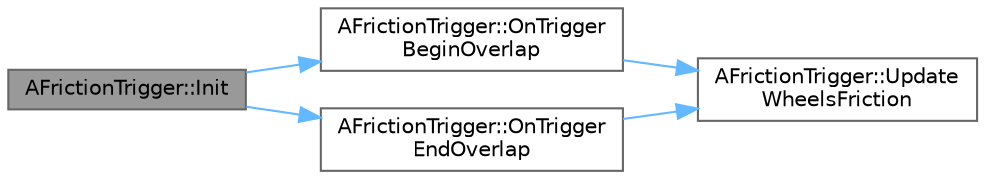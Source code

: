 digraph "AFrictionTrigger::Init"
{
 // INTERACTIVE_SVG=YES
 // LATEX_PDF_SIZE
  bgcolor="transparent";
  edge [fontname=Helvetica,fontsize=10,labelfontname=Helvetica,labelfontsize=10];
  node [fontname=Helvetica,fontsize=10,shape=box,height=0.2,width=0.4];
  rankdir="LR";
  Node1 [id="Node000001",label="AFrictionTrigger::Init",height=0.2,width=0.4,color="gray40", fillcolor="grey60", style="filled", fontcolor="black",tooltip=" "];
  Node1 -> Node2 [id="edge1_Node000001_Node000002",color="steelblue1",style="solid",tooltip=" "];
  Node2 [id="Node000002",label="AFrictionTrigger::OnTrigger\lBeginOverlap",height=0.2,width=0.4,color="grey40", fillcolor="white", style="filled",URL="$dc/db9/classAFrictionTrigger.html#a385c11c7c9087a1008ddb822d5abce9c",tooltip=" "];
  Node2 -> Node3 [id="edge2_Node000002_Node000003",color="steelblue1",style="solid",tooltip=" "];
  Node3 [id="Node000003",label="AFrictionTrigger::Update\lWheelsFriction",height=0.2,width=0.4,color="grey40", fillcolor="white", style="filled",URL="$dc/db9/classAFrictionTrigger.html#ab844c0c19a175e72d9ed6a063604f20a",tooltip=" "];
  Node1 -> Node4 [id="edge3_Node000001_Node000004",color="steelblue1",style="solid",tooltip=" "];
  Node4 [id="Node000004",label="AFrictionTrigger::OnTrigger\lEndOverlap",height=0.2,width=0.4,color="grey40", fillcolor="white", style="filled",URL="$dc/db9/classAFrictionTrigger.html#adc59cc3657450bf9b310672b7a3a899b",tooltip=" "];
  Node4 -> Node3 [id="edge4_Node000004_Node000003",color="steelblue1",style="solid",tooltip=" "];
}
